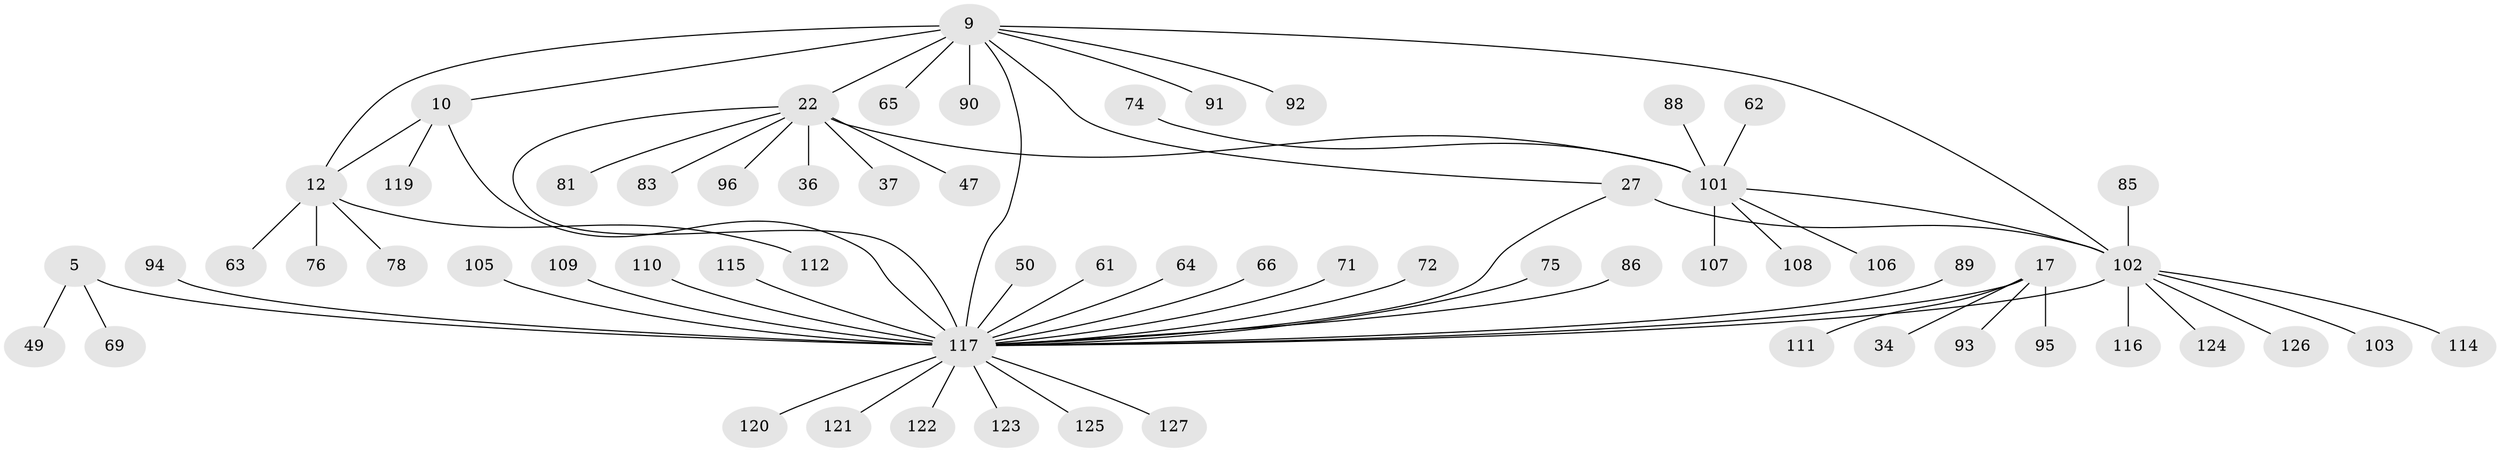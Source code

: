 // original degree distribution, {8: 0.07086614173228346, 10: 0.015748031496062992, 12: 0.015748031496062992, 11: 0.03937007874015748, 5: 0.007874015748031496, 6: 0.047244094488188976, 9: 0.03937007874015748, 1: 0.5905511811023622, 2: 0.13385826771653545, 3: 0.031496062992125984, 4: 0.007874015748031496}
// Generated by graph-tools (version 1.1) at 2025/55/03/09/25 04:55:34]
// undirected, 63 vertices, 69 edges
graph export_dot {
graph [start="1"]
  node [color=gray90,style=filled];
  5 [super="+1"];
  9 [super="+7"];
  10 [super="+8"];
  12 [super="+11"];
  17 [super="+13"];
  22 [super="+21"];
  27 [super="+26"];
  34;
  36;
  37;
  47;
  49;
  50;
  61 [super="+32"];
  62;
  63;
  64;
  65;
  66;
  69;
  71;
  72;
  74;
  75;
  76;
  78;
  81;
  83;
  85;
  86;
  88;
  89;
  90;
  91;
  92;
  93;
  94;
  95;
  96;
  101 [super="+24+45+51+52+58"];
  102 [super="+55+68+30+29+31+39+54+56+57+79+80+84"];
  103;
  105;
  106;
  107;
  108 [super="+59"];
  109;
  110 [super="+100"];
  111 [super="+40"];
  112 [super="+67"];
  114;
  115;
  116;
  117 [super="+87+104+6+35+41+44+113+82+43"];
  119;
  120;
  121;
  122;
  123;
  124;
  125 [super="+46"];
  126;
  127 [super="+118"];
  5 -- 69;
  5 -- 49;
  5 -- 117 [weight=9];
  9 -- 10 [weight=4];
  9 -- 12 [weight=4];
  9 -- 91;
  9 -- 22;
  9 -- 65;
  9 -- 90;
  9 -- 27;
  9 -- 92;
  9 -- 117 [weight=6];
  9 -- 102;
  10 -- 12 [weight=4];
  10 -- 119;
  10 -- 117;
  12 -- 76;
  12 -- 78;
  12 -- 63;
  12 -- 112;
  17 -- 34;
  17 -- 95;
  17 -- 93;
  17 -- 111;
  17 -- 117 [weight=8];
  22 -- 36;
  22 -- 37;
  22 -- 47;
  22 -- 83;
  22 -- 96;
  22 -- 81;
  22 -- 117 [weight=2];
  22 -- 101 [weight=8];
  27 -- 102 [weight=8];
  27 -- 117;
  50 -- 117;
  61 -- 117;
  62 -- 101;
  64 -- 117;
  66 -- 117;
  71 -- 117;
  72 -- 117;
  74 -- 101;
  75 -- 117;
  85 -- 102;
  86 -- 117;
  88 -- 101;
  89 -- 117;
  94 -- 117;
  101 -- 106;
  101 -- 108;
  101 -- 107;
  101 -- 102;
  102 -- 103;
  102 -- 114;
  102 -- 116;
  102 -- 117 [weight=3];
  102 -- 126;
  102 -- 124;
  105 -- 117;
  109 -- 117;
  110 -- 117;
  115 -- 117;
  117 -- 127;
  117 -- 125;
  117 -- 121;
  117 -- 120;
  117 -- 122;
  117 -- 123;
}
